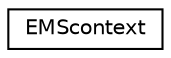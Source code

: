 digraph "Graphical Class Hierarchy"
{
  edge [fontname="Helvetica",fontsize="10",labelfontname="Helvetica",labelfontsize="10"];
  node [fontname="Helvetica",fontsize="10",shape=record];
  rankdir="LR";
  Node1 [label="EMScontext",height=0.2,width=0.4,color="black", fillcolor="white", style="filled",URL="$struct_e_m_scontext.html"];
}
